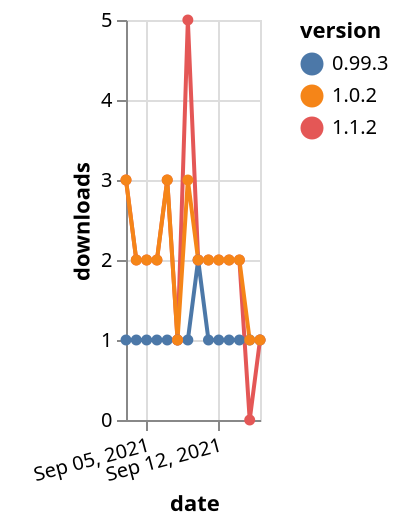 {"$schema": "https://vega.github.io/schema/vega-lite/v5.json", "description": "A simple bar chart with embedded data.", "data": {"values": [{"date": "2021-09-03", "total": 151, "delta": 1, "version": "0.99.3"}, {"date": "2021-09-04", "total": 152, "delta": 1, "version": "0.99.3"}, {"date": "2021-09-05", "total": 153, "delta": 1, "version": "0.99.3"}, {"date": "2021-09-06", "total": 154, "delta": 1, "version": "0.99.3"}, {"date": "2021-09-07", "total": 155, "delta": 1, "version": "0.99.3"}, {"date": "2021-09-08", "total": 156, "delta": 1, "version": "0.99.3"}, {"date": "2021-09-09", "total": 157, "delta": 1, "version": "0.99.3"}, {"date": "2021-09-10", "total": 159, "delta": 2, "version": "0.99.3"}, {"date": "2021-09-11", "total": 160, "delta": 1, "version": "0.99.3"}, {"date": "2021-09-12", "total": 161, "delta": 1, "version": "0.99.3"}, {"date": "2021-09-13", "total": 162, "delta": 1, "version": "0.99.3"}, {"date": "2021-09-14", "total": 163, "delta": 1, "version": "0.99.3"}, {"date": "2021-09-15", "total": 164, "delta": 1, "version": "0.99.3"}, {"date": "2021-09-16", "total": 165, "delta": 1, "version": "0.99.3"}, {"date": "2021-09-03", "total": 223, "delta": 3, "version": "1.1.2"}, {"date": "2021-09-04", "total": 225, "delta": 2, "version": "1.1.2"}, {"date": "2021-09-05", "total": 227, "delta": 2, "version": "1.1.2"}, {"date": "2021-09-06", "total": 229, "delta": 2, "version": "1.1.2"}, {"date": "2021-09-07", "total": 232, "delta": 3, "version": "1.1.2"}, {"date": "2021-09-08", "total": 233, "delta": 1, "version": "1.1.2"}, {"date": "2021-09-09", "total": 238, "delta": 5, "version": "1.1.2"}, {"date": "2021-09-10", "total": 240, "delta": 2, "version": "1.1.2"}, {"date": "2021-09-11", "total": 242, "delta": 2, "version": "1.1.2"}, {"date": "2021-09-12", "total": 244, "delta": 2, "version": "1.1.2"}, {"date": "2021-09-13", "total": 246, "delta": 2, "version": "1.1.2"}, {"date": "2021-09-14", "total": 248, "delta": 2, "version": "1.1.2"}, {"date": "2021-09-15", "total": 248, "delta": 0, "version": "1.1.2"}, {"date": "2021-09-16", "total": 249, "delta": 1, "version": "1.1.2"}, {"date": "2021-09-03", "total": 350, "delta": 3, "version": "1.0.2"}, {"date": "2021-09-04", "total": 352, "delta": 2, "version": "1.0.2"}, {"date": "2021-09-05", "total": 354, "delta": 2, "version": "1.0.2"}, {"date": "2021-09-06", "total": 356, "delta": 2, "version": "1.0.2"}, {"date": "2021-09-07", "total": 359, "delta": 3, "version": "1.0.2"}, {"date": "2021-09-08", "total": 360, "delta": 1, "version": "1.0.2"}, {"date": "2021-09-09", "total": 363, "delta": 3, "version": "1.0.2"}, {"date": "2021-09-10", "total": 365, "delta": 2, "version": "1.0.2"}, {"date": "2021-09-11", "total": 367, "delta": 2, "version": "1.0.2"}, {"date": "2021-09-12", "total": 369, "delta": 2, "version": "1.0.2"}, {"date": "2021-09-13", "total": 371, "delta": 2, "version": "1.0.2"}, {"date": "2021-09-14", "total": 373, "delta": 2, "version": "1.0.2"}, {"date": "2021-09-15", "total": 374, "delta": 1, "version": "1.0.2"}, {"date": "2021-09-16", "total": 375, "delta": 1, "version": "1.0.2"}]}, "width": "container", "mark": {"type": "line", "point": {"filled": true}}, "encoding": {"x": {"field": "date", "type": "temporal", "timeUnit": "yearmonthdate", "title": "date", "axis": {"labelAngle": -15}}, "y": {"field": "delta", "type": "quantitative", "title": "downloads"}, "color": {"field": "version", "type": "nominal"}, "tooltip": {"field": "delta"}}}